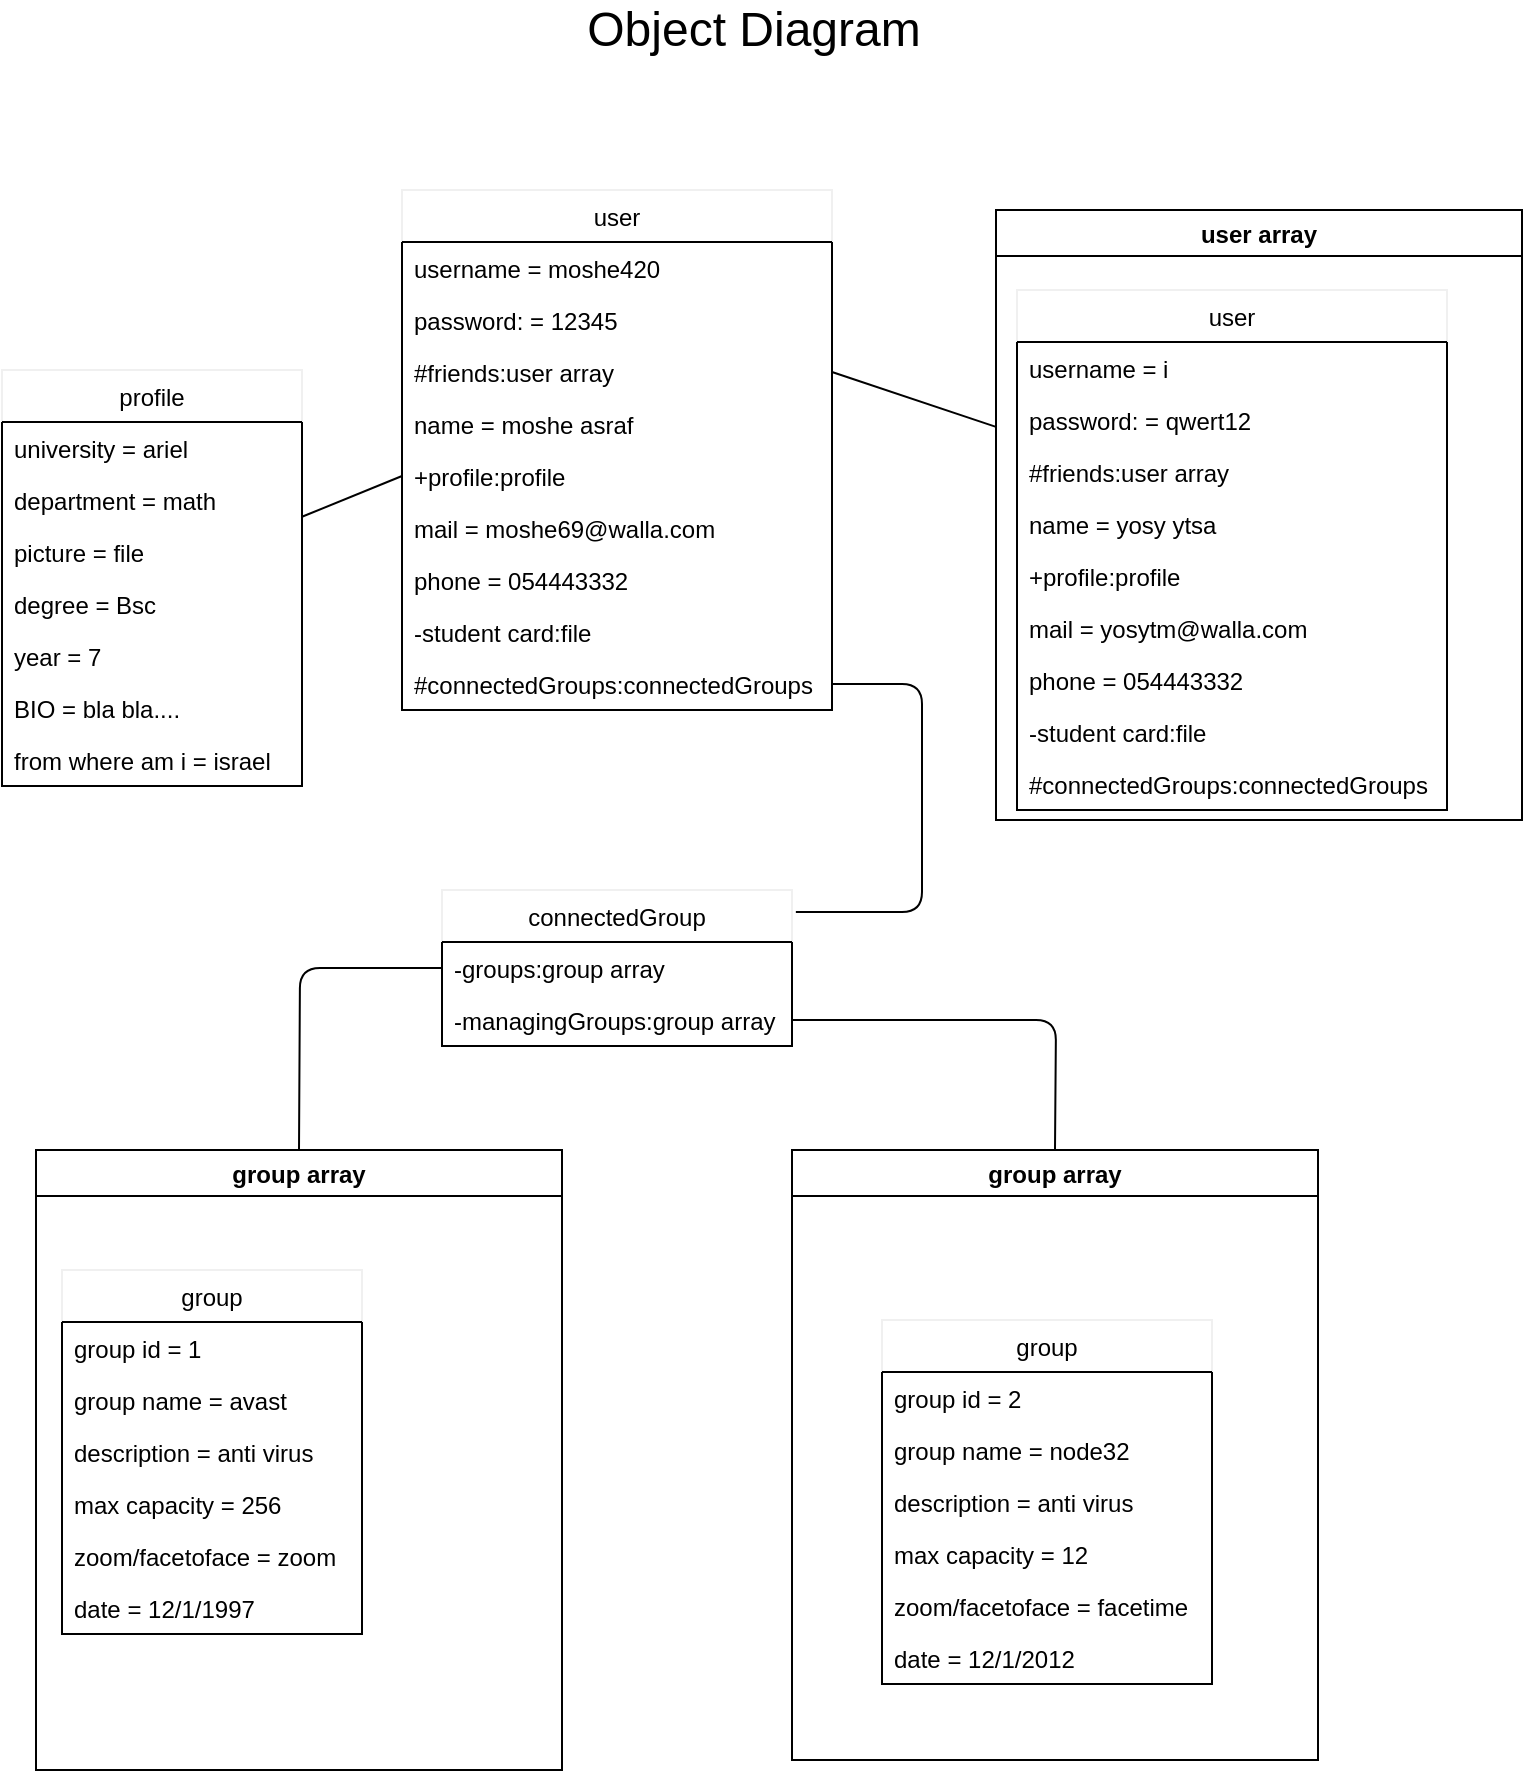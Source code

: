 <mxfile>
    <diagram id="kMu_I162mFygRxBqFrDO" name="Page-1">
        <mxGraphModel dx="1402" dy="797" grid="1" gridSize="10" guides="1" tooltips="1" connect="1" arrows="1" fold="1" page="1" pageScale="1" pageWidth="827" pageHeight="1169" math="0" shadow="0">
            <root>
                <mxCell id="0"/>
                <mxCell id="1" parent="0"/>
                <mxCell id="32" value="user" style="swimlane;fontStyle=0;childLayout=stackLayout;horizontal=1;startSize=26;horizontalStack=0;resizeParent=1;resizeParentMax=0;resizeLast=0;collapsible=1;marginBottom=0;rounded=0;shadow=0;glass=0;comic=0;sketch=0;strokeColor=#f0f0f0;fillColor=none;gradientColor=none;verticalAlign=top;" vertex="1" parent="1">
                    <mxGeometry x="234" y="160" width="215" height="260" as="geometry"/>
                </mxCell>
                <mxCell id="33" value="fun" style="swimlane;fontStyle=0;childLayout=stackLayout;horizontal=1;startSize=0;horizontalStack=0;resizeParent=1;resizeParentMax=0;resizeLast=0;collapsible=0;marginBottom=0;rounded=0;shadow=0;glass=0;comic=0;sketch=0;verticalAlign=top;swimlaneLine=0;swimlaneFillColor=none;fillColor=none;noLabel=1;overflow=visible;portConstraintRotation=0;snapToPoint=0;fixDash=0;perimeter=rectanglePerimeter;dropTarget=1;expand=0;deletable=1;" vertex="1" parent="32">
                    <mxGeometry y="26" width="215" height="234" as="geometry"/>
                </mxCell>
                <mxCell id="34" value="username = moshe420" style="text;strokeColor=none;fillColor=none;align=left;verticalAlign=top;spacingLeft=4;spacingRight=4;overflow=hidden;rotatable=0;points=[[0,0.5],[1,0.5]];portConstraint=eastwest;" vertex="1" parent="33">
                    <mxGeometry width="215" height="26" as="geometry"/>
                </mxCell>
                <mxCell id="35" value="password: = 12345" style="text;strokeColor=none;fillColor=none;align=left;verticalAlign=top;spacingLeft=4;spacingRight=4;overflow=hidden;rotatable=0;points=[[0,0.5],[1,0.5]];portConstraint=eastwest;" vertex="1" parent="33">
                    <mxGeometry y="26" width="215" height="26" as="geometry"/>
                </mxCell>
                <mxCell id="36" value="#friends:user array" style="text;strokeColor=none;fillColor=none;align=left;verticalAlign=top;spacingLeft=4;spacingRight=4;overflow=hidden;rotatable=0;points=[[0,0.5],[1,0.5]];portConstraint=eastwest;" vertex="1" parent="33">
                    <mxGeometry y="52" width="215" height="26" as="geometry"/>
                </mxCell>
                <mxCell id="37" value="name = moshe asraf" style="text;strokeColor=none;fillColor=none;align=left;verticalAlign=top;spacingLeft=4;spacingRight=4;overflow=hidden;rotatable=0;points=[[0,0.5],[1,0.5]];portConstraint=eastwest;" vertex="1" parent="33">
                    <mxGeometry y="78" width="215" height="26" as="geometry"/>
                </mxCell>
                <mxCell id="38" value="+profile:profile" style="text;strokeColor=none;fillColor=none;align=left;verticalAlign=top;spacingLeft=4;spacingRight=4;overflow=hidden;rotatable=0;points=[[0,0.5],[1,0.5]];portConstraint=eastwest;" vertex="1" parent="33">
                    <mxGeometry y="104" width="215" height="26" as="geometry"/>
                </mxCell>
                <mxCell id="39" value="mail = moshe69@walla.com" style="text;strokeColor=none;fillColor=none;align=left;verticalAlign=top;spacingLeft=4;spacingRight=4;overflow=hidden;rotatable=0;points=[[0,0.5],[1,0.5]];portConstraint=eastwest;" vertex="1" parent="33">
                    <mxGeometry y="130" width="215" height="26" as="geometry"/>
                </mxCell>
                <mxCell id="40" value="phone = 054443332" style="text;strokeColor=none;fillColor=none;align=left;verticalAlign=top;spacingLeft=4;spacingRight=4;overflow=hidden;rotatable=0;points=[[0,0.5],[1,0.5]];portConstraint=eastwest;" vertex="1" parent="33">
                    <mxGeometry y="156" width="215" height="26" as="geometry"/>
                </mxCell>
                <mxCell id="41" value="-student card:file" style="text;strokeColor=none;fillColor=none;align=left;verticalAlign=top;spacingLeft=4;spacingRight=4;overflow=hidden;rotatable=0;points=[[0,0.5],[1,0.5]];portConstraint=eastwest;" vertex="1" parent="33">
                    <mxGeometry y="182" width="215" height="26" as="geometry"/>
                </mxCell>
                <mxCell id="42" value="#connectedGroups:connectedGroups" style="text;strokeColor=none;fillColor=none;align=left;verticalAlign=top;spacingLeft=4;spacingRight=4;overflow=hidden;rotatable=0;points=[[0,0.5],[1,0.5]];portConstraint=eastwest;" vertex="1" parent="33">
                    <mxGeometry y="208" width="215" height="26" as="geometry"/>
                </mxCell>
                <mxCell id="64" style="edgeStyle=none;html=1;exitX=1;exitY=0.5;exitDx=0;exitDy=0;endArrow=none;endFill=0;" edge="1" parent="1" source="36" target="65">
                    <mxGeometry relative="1" as="geometry"/>
                </mxCell>
                <mxCell id="65" value="user array" style="swimlane;" vertex="1" parent="1">
                    <mxGeometry x="531" y="170" width="263" height="305" as="geometry"/>
                </mxCell>
                <mxCell id="50" value="user" style="swimlane;fontStyle=0;childLayout=stackLayout;horizontal=1;startSize=26;horizontalStack=0;resizeParent=1;resizeParentMax=0;resizeLast=0;collapsible=1;marginBottom=0;rounded=0;shadow=0;glass=0;comic=0;sketch=0;strokeColor=#f0f0f0;fillColor=none;gradientColor=none;verticalAlign=top;" vertex="1" parent="65">
                    <mxGeometry x="10.5" y="40" width="215" height="260" as="geometry"/>
                </mxCell>
                <mxCell id="51" value="fun" style="swimlane;fontStyle=0;childLayout=stackLayout;horizontal=1;startSize=0;horizontalStack=0;resizeParent=1;resizeParentMax=0;resizeLast=0;collapsible=0;marginBottom=0;rounded=0;shadow=0;glass=0;comic=0;sketch=0;verticalAlign=top;swimlaneLine=0;swimlaneFillColor=none;fillColor=none;noLabel=1;overflow=visible;portConstraintRotation=0;snapToPoint=0;fixDash=0;perimeter=rectanglePerimeter;dropTarget=1;expand=0;deletable=1;" vertex="1" parent="50">
                    <mxGeometry y="26" width="215" height="234" as="geometry"/>
                </mxCell>
                <mxCell id="52" value="username = i" style="text;strokeColor=none;fillColor=none;align=left;verticalAlign=top;spacingLeft=4;spacingRight=4;overflow=hidden;rotatable=0;points=[[0,0.5],[1,0.5]];portConstraint=eastwest;" vertex="1" parent="51">
                    <mxGeometry width="215" height="26" as="geometry"/>
                </mxCell>
                <mxCell id="53" value="password: = qwert12" style="text;strokeColor=none;fillColor=none;align=left;verticalAlign=top;spacingLeft=4;spacingRight=4;overflow=hidden;rotatable=0;points=[[0,0.5],[1,0.5]];portConstraint=eastwest;" vertex="1" parent="51">
                    <mxGeometry y="26" width="215" height="26" as="geometry"/>
                </mxCell>
                <mxCell id="54" value="#friends:user array" style="text;strokeColor=none;fillColor=none;align=left;verticalAlign=top;spacingLeft=4;spacingRight=4;overflow=hidden;rotatable=0;points=[[0,0.5],[1,0.5]];portConstraint=eastwest;" vertex="1" parent="51">
                    <mxGeometry y="52" width="215" height="26" as="geometry"/>
                </mxCell>
                <mxCell id="55" value="name = yosy ytsa" style="text;strokeColor=none;fillColor=none;align=left;verticalAlign=top;spacingLeft=4;spacingRight=4;overflow=hidden;rotatable=0;points=[[0,0.5],[1,0.5]];portConstraint=eastwest;" vertex="1" parent="51">
                    <mxGeometry y="78" width="215" height="26" as="geometry"/>
                </mxCell>
                <mxCell id="56" value="+profile:profile" style="text;strokeColor=none;fillColor=none;align=left;verticalAlign=top;spacingLeft=4;spacingRight=4;overflow=hidden;rotatable=0;points=[[0,0.5],[1,0.5]];portConstraint=eastwest;" vertex="1" parent="51">
                    <mxGeometry y="104" width="215" height="26" as="geometry"/>
                </mxCell>
                <mxCell id="57" value="mail = yosytm@walla.com" style="text;strokeColor=none;fillColor=none;align=left;verticalAlign=top;spacingLeft=4;spacingRight=4;overflow=hidden;rotatable=0;points=[[0,0.5],[1,0.5]];portConstraint=eastwest;" vertex="1" parent="51">
                    <mxGeometry y="130" width="215" height="26" as="geometry"/>
                </mxCell>
                <mxCell id="58" value="phone = 054443332" style="text;strokeColor=none;fillColor=none;align=left;verticalAlign=top;spacingLeft=4;spacingRight=4;overflow=hidden;rotatable=0;points=[[0,0.5],[1,0.5]];portConstraint=eastwest;" vertex="1" parent="51">
                    <mxGeometry y="156" width="215" height="26" as="geometry"/>
                </mxCell>
                <mxCell id="59" value="-student card:file" style="text;strokeColor=none;fillColor=none;align=left;verticalAlign=top;spacingLeft=4;spacingRight=4;overflow=hidden;rotatable=0;points=[[0,0.5],[1,0.5]];portConstraint=eastwest;" vertex="1" parent="51">
                    <mxGeometry y="182" width="215" height="26" as="geometry"/>
                </mxCell>
                <mxCell id="60" value="#connectedGroups:connectedGroups" style="text;strokeColor=none;fillColor=none;align=left;verticalAlign=top;spacingLeft=4;spacingRight=4;overflow=hidden;rotatable=0;points=[[0,0.5],[1,0.5]];portConstraint=eastwest;" vertex="1" parent="51">
                    <mxGeometry y="208" width="215" height="26" as="geometry"/>
                </mxCell>
                <mxCell id="67" value="profile" style="swimlane;fontStyle=0;childLayout=stackLayout;horizontal=1;startSize=26;horizontalStack=0;resizeParent=1;resizeParentMax=0;resizeLast=0;collapsible=1;marginBottom=0;rounded=0;shadow=0;glass=0;comic=0;sketch=0;strokeColor=#f0f0f0;fillColor=none;gradientColor=none;verticalAlign=top;" vertex="1" parent="1">
                    <mxGeometry x="34" y="250" width="150" height="208" as="geometry"/>
                </mxCell>
                <mxCell id="68" value="fun" style="swimlane;fontStyle=0;childLayout=stackLayout;horizontal=1;startSize=0;horizontalStack=0;resizeParent=1;resizeParentMax=0;resizeLast=0;collapsible=0;marginBottom=0;rounded=0;shadow=0;glass=0;comic=0;sketch=0;verticalAlign=top;swimlaneLine=0;swimlaneFillColor=none;fillColor=none;noLabel=1;overflow=visible;portConstraintRotation=0;snapToPoint=0;fixDash=0;perimeter=rectanglePerimeter;dropTarget=1;expand=0;deletable=1;" vertex="1" parent="67">
                    <mxGeometry y="26" width="150" height="182" as="geometry"/>
                </mxCell>
                <mxCell id="69" value="university = ariel" style="text;strokeColor=none;fillColor=none;align=left;verticalAlign=top;spacingLeft=4;spacingRight=4;overflow=hidden;rotatable=0;points=[[0,0.5],[1,0.5]];portConstraint=eastwest;" vertex="1" parent="68">
                    <mxGeometry width="150" height="26" as="geometry"/>
                </mxCell>
                <mxCell id="70" value="department = math " style="text;strokeColor=none;fillColor=none;align=left;verticalAlign=top;spacingLeft=4;spacingRight=4;overflow=hidden;rotatable=0;points=[[0,0.5],[1,0.5]];portConstraint=eastwest;" vertex="1" parent="68">
                    <mxGeometry y="26" width="150" height="26" as="geometry"/>
                </mxCell>
                <mxCell id="71" value="picture = file" style="text;strokeColor=none;fillColor=none;align=left;verticalAlign=top;spacingLeft=4;spacingRight=4;overflow=hidden;rotatable=0;points=[[0,0.5],[1,0.5]];portConstraint=eastwest;" vertex="1" parent="68">
                    <mxGeometry y="52" width="150" height="26" as="geometry"/>
                </mxCell>
                <mxCell id="72" value="degree = Bsc" style="text;strokeColor=none;fillColor=none;align=left;verticalAlign=top;spacingLeft=4;spacingRight=4;overflow=hidden;rotatable=0;points=[[0,0.5],[1,0.5]];portConstraint=eastwest;" vertex="1" parent="68">
                    <mxGeometry y="78" width="150" height="26" as="geometry"/>
                </mxCell>
                <mxCell id="73" value="year = 7" style="text;strokeColor=none;fillColor=none;align=left;verticalAlign=top;spacingLeft=4;spacingRight=4;overflow=hidden;rotatable=0;points=[[0,0.5],[1,0.5]];portConstraint=eastwest;" vertex="1" parent="68">
                    <mxGeometry y="104" width="150" height="26" as="geometry"/>
                </mxCell>
                <mxCell id="74" value="BIO = bla bla...." style="text;strokeColor=none;fillColor=none;align=left;verticalAlign=top;spacingLeft=4;spacingRight=4;overflow=hidden;rotatable=0;points=[[0,0.5],[1,0.5]];portConstraint=eastwest;" vertex="1" parent="68">
                    <mxGeometry y="130" width="150" height="26" as="geometry"/>
                </mxCell>
                <mxCell id="75" value="from where am i = israel" style="text;strokeColor=none;fillColor=none;align=left;verticalAlign=top;spacingLeft=4;spacingRight=4;overflow=hidden;rotatable=0;points=[[0,0.5],[1,0.5]];portConstraint=eastwest;" vertex="1" parent="68">
                    <mxGeometry y="156" width="150" height="26" as="geometry"/>
                </mxCell>
                <mxCell id="79" style="edgeStyle=none;html=1;exitX=0;exitY=0.5;exitDx=0;exitDy=0;endArrow=none;endFill=0;" edge="1" parent="1" source="38" target="67">
                    <mxGeometry relative="1" as="geometry"/>
                </mxCell>
                <mxCell id="80" value="connectedGroup" style="swimlane;fontStyle=0;childLayout=stackLayout;horizontal=1;startSize=26;horizontalStack=0;resizeParent=1;resizeParentMax=0;resizeLast=0;collapsible=1;marginBottom=0;rounded=0;shadow=0;glass=0;comic=0;sketch=0;strokeColor=#f0f0f0;fillColor=none;gradientColor=none;verticalAlign=top;" vertex="1" parent="1">
                    <mxGeometry x="254" y="510" width="175" height="78" as="geometry"/>
                </mxCell>
                <mxCell id="81" value="fun" style="swimlane;fontStyle=0;childLayout=stackLayout;horizontal=1;startSize=0;horizontalStack=0;resizeParent=1;resizeParentMax=0;resizeLast=0;collapsible=0;marginBottom=0;rounded=0;shadow=0;glass=0;comic=0;sketch=0;verticalAlign=top;swimlaneLine=0;swimlaneFillColor=none;fillColor=none;noLabel=1;overflow=visible;portConstraintRotation=0;snapToPoint=0;fixDash=0;perimeter=rectanglePerimeter;dropTarget=1;expand=0;deletable=1;" vertex="1" parent="80">
                    <mxGeometry y="26" width="175" height="52" as="geometry"/>
                </mxCell>
                <mxCell id="82" value="-groups:group array" style="text;strokeColor=none;fillColor=none;align=left;verticalAlign=top;spacingLeft=4;spacingRight=4;overflow=hidden;rotatable=0;points=[[0,0.5],[1,0.5]];portConstraint=eastwest;" vertex="1" parent="81">
                    <mxGeometry width="175" height="26" as="geometry"/>
                </mxCell>
                <mxCell id="83" value="-managingGroups:group array" style="text;strokeColor=none;fillColor=none;align=left;verticalAlign=top;spacingLeft=4;spacingRight=4;overflow=hidden;rotatable=0;points=[[0,0.5],[1,0.5]];portConstraint=eastwest;" vertex="1" parent="81">
                    <mxGeometry y="26" width="175" height="26" as="geometry"/>
                </mxCell>
                <mxCell id="91" style="edgeStyle=none;html=1;exitX=1;exitY=0.5;exitDx=0;exitDy=0;endArrow=none;endFill=0;entryX=1.011;entryY=0.141;entryDx=0;entryDy=0;entryPerimeter=0;" edge="1" parent="1" source="42" target="80">
                    <mxGeometry relative="1" as="geometry">
                        <Array as="points">
                            <mxPoint x="494" y="407"/>
                            <mxPoint x="494" y="521"/>
                        </Array>
                    </mxGeometry>
                </mxCell>
                <mxCell id="92" value="group array" style="swimlane;" vertex="1" parent="1">
                    <mxGeometry x="51" y="640" width="263" height="310" as="geometry"/>
                </mxCell>
                <mxCell id="117" value="group" style="swimlane;fontStyle=0;childLayout=stackLayout;horizontal=1;startSize=26;horizontalStack=0;resizeParent=1;resizeParentMax=0;resizeLast=0;collapsible=1;marginBottom=0;rounded=0;shadow=0;glass=0;comic=0;sketch=0;strokeColor=#f0f0f0;fillColor=none;gradientColor=none;verticalAlign=top;" vertex="1" parent="92">
                    <mxGeometry x="13" y="60" width="150" height="182" as="geometry"/>
                </mxCell>
                <mxCell id="118" value="fun" style="swimlane;fontStyle=0;childLayout=stackLayout;horizontal=1;startSize=0;horizontalStack=0;resizeParent=1;resizeParentMax=0;resizeLast=0;collapsible=0;marginBottom=0;rounded=0;shadow=0;glass=0;comic=0;sketch=0;verticalAlign=top;swimlaneLine=0;swimlaneFillColor=none;fillColor=none;noLabel=1;overflow=visible;portConstraintRotation=0;snapToPoint=0;fixDash=0;perimeter=rectanglePerimeter;dropTarget=1;expand=0;deletable=1;" vertex="1" parent="117">
                    <mxGeometry y="26" width="150" height="156" as="geometry"/>
                </mxCell>
                <mxCell id="119" value="group id = 1" style="text;strokeColor=none;fillColor=none;align=left;verticalAlign=top;spacingLeft=4;spacingRight=4;overflow=hidden;rotatable=0;points=[[0,0.5],[1,0.5]];portConstraint=eastwest;" vertex="1" parent="118">
                    <mxGeometry width="150" height="26" as="geometry"/>
                </mxCell>
                <mxCell id="120" value="group name = avast" style="text;strokeColor=none;fillColor=none;align=left;verticalAlign=top;spacingLeft=4;spacingRight=4;overflow=hidden;rotatable=0;points=[[0,0.5],[1,0.5]];portConstraint=eastwest;" vertex="1" parent="118">
                    <mxGeometry y="26" width="150" height="26" as="geometry"/>
                </mxCell>
                <mxCell id="121" value="description = anti virus" style="text;strokeColor=none;fillColor=none;align=left;verticalAlign=top;spacingLeft=4;spacingRight=4;overflow=hidden;rotatable=0;points=[[0,0.5],[1,0.5]];portConstraint=eastwest;" vertex="1" parent="118">
                    <mxGeometry y="52" width="150" height="26" as="geometry"/>
                </mxCell>
                <mxCell id="123" value="max capacity = 256" style="text;strokeColor=none;fillColor=none;align=left;verticalAlign=top;spacingLeft=4;spacingRight=4;overflow=hidden;rotatable=0;points=[[0,0.5],[1,0.5]];portConstraint=eastwest;" vertex="1" parent="118">
                    <mxGeometry y="78" width="150" height="26" as="geometry"/>
                </mxCell>
                <mxCell id="124" value="zoom/facetoface = zoom" style="text;strokeColor=none;fillColor=none;align=left;verticalAlign=top;spacingLeft=4;spacingRight=4;overflow=hidden;rotatable=0;points=[[0,0.5],[1,0.5]];portConstraint=eastwest;" vertex="1" parent="118">
                    <mxGeometry y="104" width="150" height="26" as="geometry"/>
                </mxCell>
                <mxCell id="125" value="date = 12/1/1997" style="text;strokeColor=none;fillColor=none;align=left;verticalAlign=top;spacingLeft=4;spacingRight=4;overflow=hidden;rotatable=0;points=[[0,0.5],[1,0.5]];portConstraint=eastwest;" vertex="1" parent="118">
                    <mxGeometry y="130" width="150" height="26" as="geometry"/>
                </mxCell>
                <mxCell id="116" value="group array" style="swimlane;" vertex="1" parent="1">
                    <mxGeometry x="429" y="640" width="263" height="305" as="geometry"/>
                </mxCell>
                <mxCell id="131" value="group" style="swimlane;fontStyle=0;childLayout=stackLayout;horizontal=1;startSize=26;horizontalStack=0;resizeParent=1;resizeParentMax=0;resizeLast=0;collapsible=1;marginBottom=0;rounded=0;shadow=0;glass=0;comic=0;sketch=0;strokeColor=#f0f0f0;fillColor=none;gradientColor=none;verticalAlign=top;" vertex="1" parent="116">
                    <mxGeometry x="45" y="85" width="165" height="182" as="geometry"/>
                </mxCell>
                <mxCell id="132" value="fun" style="swimlane;fontStyle=0;childLayout=stackLayout;horizontal=1;startSize=0;horizontalStack=0;resizeParent=1;resizeParentMax=0;resizeLast=0;collapsible=0;marginBottom=0;rounded=0;shadow=0;glass=0;comic=0;sketch=0;verticalAlign=top;swimlaneLine=0;swimlaneFillColor=none;fillColor=none;noLabel=1;overflow=visible;portConstraintRotation=0;snapToPoint=0;fixDash=0;perimeter=rectanglePerimeter;dropTarget=1;expand=0;deletable=1;" vertex="1" parent="131">
                    <mxGeometry y="26" width="165" height="156" as="geometry"/>
                </mxCell>
                <mxCell id="133" value="group id = 2" style="text;strokeColor=none;fillColor=none;align=left;verticalAlign=top;spacingLeft=4;spacingRight=4;overflow=hidden;rotatable=0;points=[[0,0.5],[1,0.5]];portConstraint=eastwest;" vertex="1" parent="132">
                    <mxGeometry width="165" height="26" as="geometry"/>
                </mxCell>
                <mxCell id="134" value="group name = node32" style="text;strokeColor=none;fillColor=none;align=left;verticalAlign=top;spacingLeft=4;spacingRight=4;overflow=hidden;rotatable=0;points=[[0,0.5],[1,0.5]];portConstraint=eastwest;" vertex="1" parent="132">
                    <mxGeometry y="26" width="165" height="26" as="geometry"/>
                </mxCell>
                <mxCell id="135" value="description = anti virus" style="text;strokeColor=none;fillColor=none;align=left;verticalAlign=top;spacingLeft=4;spacingRight=4;overflow=hidden;rotatable=0;points=[[0,0.5],[1,0.5]];portConstraint=eastwest;" vertex="1" parent="132">
                    <mxGeometry y="52" width="165" height="26" as="geometry"/>
                </mxCell>
                <mxCell id="136" value="max capacity = 12" style="text;strokeColor=none;fillColor=none;align=left;verticalAlign=top;spacingLeft=4;spacingRight=4;overflow=hidden;rotatable=0;points=[[0,0.5],[1,0.5]];portConstraint=eastwest;" vertex="1" parent="132">
                    <mxGeometry y="78" width="165" height="26" as="geometry"/>
                </mxCell>
                <mxCell id="137" value="zoom/facetoface = facetime" style="text;strokeColor=none;fillColor=none;align=left;verticalAlign=top;spacingLeft=4;spacingRight=4;overflow=hidden;rotatable=0;points=[[0,0.5],[1,0.5]];portConstraint=eastwest;" vertex="1" parent="132">
                    <mxGeometry y="104" width="165" height="26" as="geometry"/>
                </mxCell>
                <mxCell id="138" value="date = 12/1/2012" style="text;strokeColor=none;fillColor=none;align=left;verticalAlign=top;spacingLeft=4;spacingRight=4;overflow=hidden;rotatable=0;points=[[0,0.5],[1,0.5]];portConstraint=eastwest;" vertex="1" parent="132">
                    <mxGeometry y="130" width="165" height="26" as="geometry"/>
                </mxCell>
                <mxCell id="139" style="edgeStyle=none;html=1;exitX=0;exitY=0.5;exitDx=0;exitDy=0;endArrow=none;endFill=0;entryX=0.5;entryY=0;entryDx=0;entryDy=0;" edge="1" parent="1" source="82" target="92">
                    <mxGeometry relative="1" as="geometry">
                        <mxPoint x="194" y="549" as="targetPoint"/>
                        <Array as="points">
                            <mxPoint x="183" y="549"/>
                        </Array>
                    </mxGeometry>
                </mxCell>
                <mxCell id="140" style="edgeStyle=none;html=1;exitX=1;exitY=0.5;exitDx=0;exitDy=0;entryX=0.5;entryY=0;entryDx=0;entryDy=0;endArrow=none;endFill=0;" edge="1" parent="1" source="83" target="116">
                    <mxGeometry relative="1" as="geometry">
                        <Array as="points">
                            <mxPoint x="561" y="575"/>
                        </Array>
                    </mxGeometry>
                </mxCell>
                <mxCell id="141" value="&lt;font style=&quot;font-size: 24px&quot;&gt;Object Diagram&lt;/font&gt;" style="text;html=1;strokeColor=none;fillColor=none;align=center;verticalAlign=middle;whiteSpace=wrap;rounded=0;" vertex="1" parent="1">
                    <mxGeometry x="310" y="70" width="200" height="20" as="geometry"/>
                </mxCell>
            </root>
        </mxGraphModel>
    </diagram>
</mxfile>